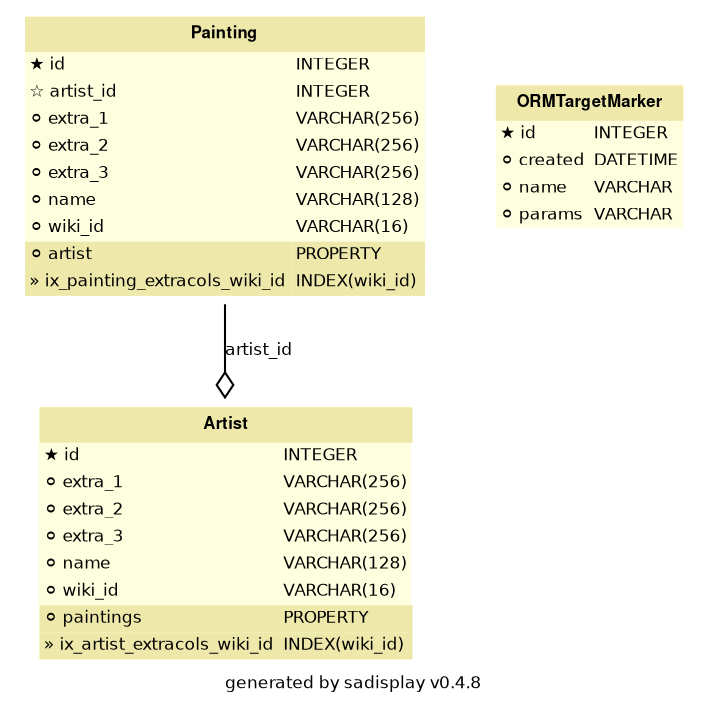 
        digraph G {
            label = "generated by sadisplay v0.4.8";
            fontname = "Bitstream Vera Sans"
            fontsize = 8

            node [
                fontname = "Bitstream Vera Sans"
                fontsize = 8
                shape = "plaintext"
            ]

            edge [
                fontname = "Bitstream Vera Sans"
                fontsize = 8
            ]
    

        Painting [label=<
        <TABLE BGCOLOR="lightyellow" BORDER="0"
            CELLBORDER="0" CELLSPACING="0">
                <TR><TD COLSPAN="2" CELLPADDING="4"
                        ALIGN="CENTER" BGCOLOR="palegoldenrod"
                ><FONT FACE="Helvetica Bold" COLOR="black"
                >Painting</FONT></TD></TR><TR><TD ALIGN="LEFT" BORDER="0"
        ><FONT FACE="Bitstream Vera Sans">★ id</FONT
        ></TD><TD ALIGN="LEFT"
        ><FONT FACE="Bitstream Vera Sans">INTEGER</FONT
        ></TD></TR> <TR><TD ALIGN="LEFT" BORDER="0"
        ><FONT FACE="Bitstream Vera Sans">☆ artist_id</FONT
        ></TD><TD ALIGN="LEFT"
        ><FONT FACE="Bitstream Vera Sans">INTEGER</FONT
        ></TD></TR> <TR><TD ALIGN="LEFT" BORDER="0"
        ><FONT FACE="Bitstream Vera Sans">⚪ extra_1</FONT
        ></TD><TD ALIGN="LEFT"
        ><FONT FACE="Bitstream Vera Sans">VARCHAR(256)</FONT
        ></TD></TR> <TR><TD ALIGN="LEFT" BORDER="0"
        ><FONT FACE="Bitstream Vera Sans">⚪ extra_2</FONT
        ></TD><TD ALIGN="LEFT"
        ><FONT FACE="Bitstream Vera Sans">VARCHAR(256)</FONT
        ></TD></TR> <TR><TD ALIGN="LEFT" BORDER="0"
        ><FONT FACE="Bitstream Vera Sans">⚪ extra_3</FONT
        ></TD><TD ALIGN="LEFT"
        ><FONT FACE="Bitstream Vera Sans">VARCHAR(256)</FONT
        ></TD></TR> <TR><TD ALIGN="LEFT" BORDER="0"
        ><FONT FACE="Bitstream Vera Sans">⚪ name</FONT
        ></TD><TD ALIGN="LEFT"
        ><FONT FACE="Bitstream Vera Sans">VARCHAR(128)</FONT
        ></TD></TR> <TR><TD ALIGN="LEFT" BORDER="0"
        ><FONT FACE="Bitstream Vera Sans">⚪ wiki_id</FONT
        ></TD><TD ALIGN="LEFT"
        ><FONT FACE="Bitstream Vera Sans">VARCHAR(16)</FONT
        ></TD></TR><TR><TD ALIGN="LEFT" BORDER="0"
        BGCOLOR="palegoldenrod"
        ><FONT FACE="Bitstream Vera Sans">⚪ artist</FONT></TD
        ><TD BGCOLOR="palegoldenrod" ALIGN="LEFT"
        ><FONT FACE="Bitstream Vera Sans">PROPERTY</FONT
        ></TD></TR><TR><TD ALIGN="LEFT" BORDER="0"
        BGCOLOR="palegoldenrod"
        ><FONT FACE="Bitstream Vera Sans">» ix_painting_extracols_wiki_id</FONT></TD
        ><TD BGCOLOR="palegoldenrod" ALIGN="LEFT"
        ><FONT FACE="Bitstream Vera Sans">INDEX(wiki_id)</FONT
        ></TD></TR>
        </TABLE>
    >]
    

        ORMTargetMarker [label=<
        <TABLE BGCOLOR="lightyellow" BORDER="0"
            CELLBORDER="0" CELLSPACING="0">
                <TR><TD COLSPAN="2" CELLPADDING="4"
                        ALIGN="CENTER" BGCOLOR="palegoldenrod"
                ><FONT FACE="Helvetica Bold" COLOR="black"
                >ORMTargetMarker</FONT></TD></TR><TR><TD ALIGN="LEFT" BORDER="0"
        ><FONT FACE="Bitstream Vera Sans">★ id</FONT
        ></TD><TD ALIGN="LEFT"
        ><FONT FACE="Bitstream Vera Sans">INTEGER</FONT
        ></TD></TR> <TR><TD ALIGN="LEFT" BORDER="0"
        ><FONT FACE="Bitstream Vera Sans">⚪ created</FONT
        ></TD><TD ALIGN="LEFT"
        ><FONT FACE="Bitstream Vera Sans">DATETIME</FONT
        ></TD></TR> <TR><TD ALIGN="LEFT" BORDER="0"
        ><FONT FACE="Bitstream Vera Sans">⚪ name</FONT
        ></TD><TD ALIGN="LEFT"
        ><FONT FACE="Bitstream Vera Sans">VARCHAR</FONT
        ></TD></TR> <TR><TD ALIGN="LEFT" BORDER="0"
        ><FONT FACE="Bitstream Vera Sans">⚪ params</FONT
        ></TD><TD ALIGN="LEFT"
        ><FONT FACE="Bitstream Vera Sans">VARCHAR</FONT
        ></TD></TR>
        </TABLE>
    >]
    

        Artist [label=<
        <TABLE BGCOLOR="lightyellow" BORDER="0"
            CELLBORDER="0" CELLSPACING="0">
                <TR><TD COLSPAN="2" CELLPADDING="4"
                        ALIGN="CENTER" BGCOLOR="palegoldenrod"
                ><FONT FACE="Helvetica Bold" COLOR="black"
                >Artist</FONT></TD></TR><TR><TD ALIGN="LEFT" BORDER="0"
        ><FONT FACE="Bitstream Vera Sans">★ id</FONT
        ></TD><TD ALIGN="LEFT"
        ><FONT FACE="Bitstream Vera Sans">INTEGER</FONT
        ></TD></TR> <TR><TD ALIGN="LEFT" BORDER="0"
        ><FONT FACE="Bitstream Vera Sans">⚪ extra_1</FONT
        ></TD><TD ALIGN="LEFT"
        ><FONT FACE="Bitstream Vera Sans">VARCHAR(256)</FONT
        ></TD></TR> <TR><TD ALIGN="LEFT" BORDER="0"
        ><FONT FACE="Bitstream Vera Sans">⚪ extra_2</FONT
        ></TD><TD ALIGN="LEFT"
        ><FONT FACE="Bitstream Vera Sans">VARCHAR(256)</FONT
        ></TD></TR> <TR><TD ALIGN="LEFT" BORDER="0"
        ><FONT FACE="Bitstream Vera Sans">⚪ extra_3</FONT
        ></TD><TD ALIGN="LEFT"
        ><FONT FACE="Bitstream Vera Sans">VARCHAR(256)</FONT
        ></TD></TR> <TR><TD ALIGN="LEFT" BORDER="0"
        ><FONT FACE="Bitstream Vera Sans">⚪ name</FONT
        ></TD><TD ALIGN="LEFT"
        ><FONT FACE="Bitstream Vera Sans">VARCHAR(128)</FONT
        ></TD></TR> <TR><TD ALIGN="LEFT" BORDER="0"
        ><FONT FACE="Bitstream Vera Sans">⚪ wiki_id</FONT
        ></TD><TD ALIGN="LEFT"
        ><FONT FACE="Bitstream Vera Sans">VARCHAR(16)</FONT
        ></TD></TR><TR><TD ALIGN="LEFT" BORDER="0"
        BGCOLOR="palegoldenrod"
        ><FONT FACE="Bitstream Vera Sans">⚪ paintings</FONT></TD
        ><TD BGCOLOR="palegoldenrod" ALIGN="LEFT"
        ><FONT FACE="Bitstream Vera Sans">PROPERTY</FONT
        ></TD></TR><TR><TD ALIGN="LEFT" BORDER="0"
        BGCOLOR="palegoldenrod"
        ><FONT FACE="Bitstream Vera Sans">» ix_artist_extracols_wiki_id</FONT></TD
        ><TD BGCOLOR="palegoldenrod" ALIGN="LEFT"
        ><FONT FACE="Bitstream Vera Sans">INDEX(wiki_id)</FONT
        ></TD></TR>
        </TABLE>
    >]
    
	edge [
		arrowhead = empty
	]
	edge [
		arrowhead = ediamond
		arrowtail = open
	]
	"Painting" -> "Artist" [label = "artist_id"]
}